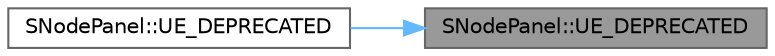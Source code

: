 digraph "SNodePanel::UE_DEPRECATED"
{
 // INTERACTIVE_SVG=YES
 // LATEX_PDF_SIZE
  bgcolor="transparent";
  edge [fontname=Helvetica,fontsize=10,labelfontname=Helvetica,labelfontsize=10];
  node [fontname=Helvetica,fontsize=10,shape=box,height=0.2,width=0.4];
  rankdir="RL";
  Node1 [id="Node000001",label="SNodePanel::UE_DEPRECATED",height=0.2,width=0.4,color="gray40", fillcolor="grey60", style="filled", fontcolor="black",tooltip="when a panel is scrolling/zooming to a target, this can be called to get it's destination"];
  Node1 -> Node2 [id="edge1_Node000001_Node000002",dir="back",color="steelblue1",style="solid",tooltip=" "];
  Node2 [id="Node000002",label="SNodePanel::UE_DEPRECATED",height=0.2,width=0.4,color="grey40", fillcolor="white", style="filled",URL="$d5/d43/classSNodePanel.html#a084364998982d39346a5644560dbdb4d",tooltip="Get the bounds of the selected nodes."];
}
